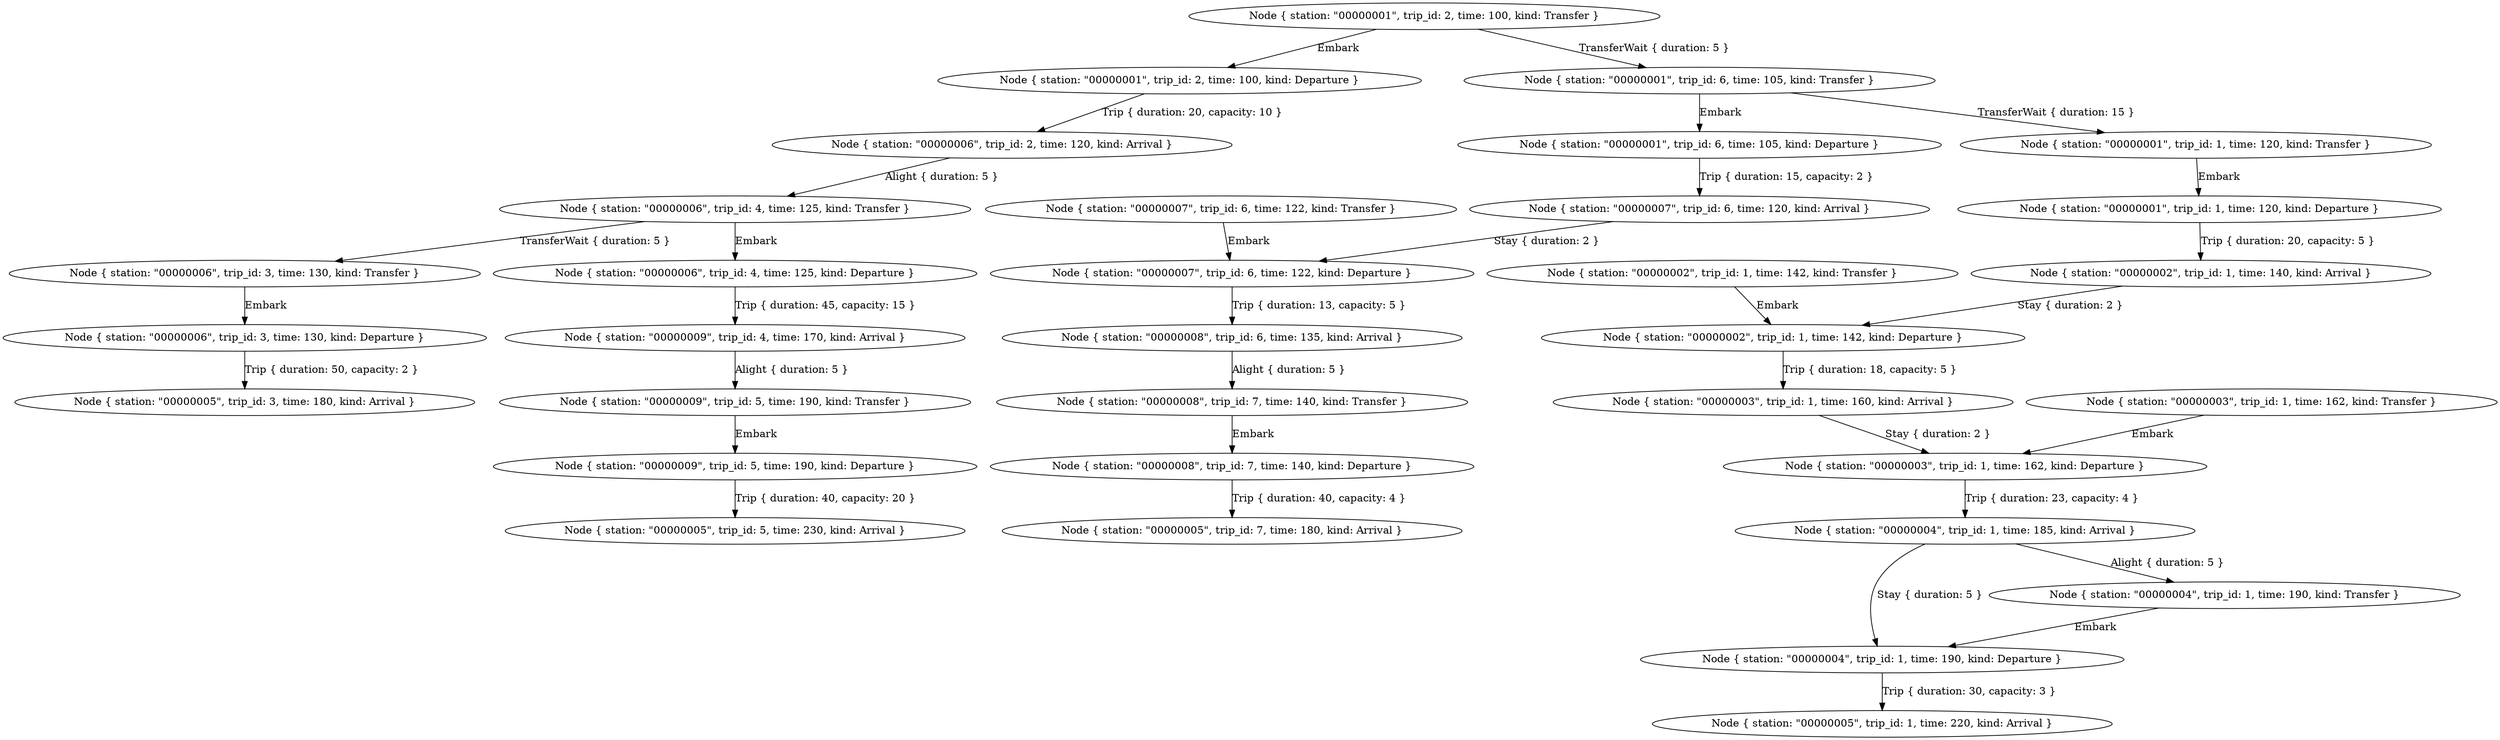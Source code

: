 digraph {
    0 [ label = "Node { station: \"00000005\", trip_id: 1, time: 220, kind: Arrival }" ]
    1 [ label = "Node { station: \"00000004\", trip_id: 1, time: 190, kind: Departure }" ]
    2 [ label = "Node { station: \"00000005\", trip_id: 5, time: 230, kind: Arrival }" ]
    3 [ label = "Node { station: \"00000009\", trip_id: 5, time: 190, kind: Departure }" ]
    4 [ label = "Node { station: \"00000003\", trip_id: 1, time: 160, kind: Arrival }" ]
    5 [ label = "Node { station: \"00000002\", trip_id: 1, time: 142, kind: Departure }" ]
    6 [ label = "Node { station: \"00000008\", trip_id: 6, time: 135, kind: Arrival }" ]
    7 [ label = "Node { station: \"00000007\", trip_id: 6, time: 122, kind: Departure }" ]
    8 [ label = "Node { station: \"00000004\", trip_id: 1, time: 185, kind: Arrival }" ]
    9 [ label = "Node { station: \"00000003\", trip_id: 1, time: 162, kind: Departure }" ]
    10 [ label = "Node { station: \"00000006\", trip_id: 2, time: 120, kind: Arrival }" ]
    11 [ label = "Node { station: \"00000001\", trip_id: 2, time: 100, kind: Departure }" ]
    12 [ label = "Node { station: \"00000005\", trip_id: 3, time: 180, kind: Arrival }" ]
    13 [ label = "Node { station: \"00000006\", trip_id: 3, time: 130, kind: Departure }" ]
    14 [ label = "Node { station: \"00000002\", trip_id: 1, time: 140, kind: Arrival }" ]
    15 [ label = "Node { station: \"00000001\", trip_id: 1, time: 120, kind: Departure }" ]
    16 [ label = "Node { station: \"00000009\", trip_id: 4, time: 170, kind: Arrival }" ]
    17 [ label = "Node { station: \"00000006\", trip_id: 4, time: 125, kind: Departure }" ]
    18 [ label = "Node { station: \"00000007\", trip_id: 6, time: 120, kind: Arrival }" ]
    19 [ label = "Node { station: \"00000001\", trip_id: 6, time: 105, kind: Departure }" ]
    20 [ label = "Node { station: \"00000005\", trip_id: 7, time: 180, kind: Arrival }" ]
    21 [ label = "Node { station: \"00000008\", trip_id: 7, time: 140, kind: Departure }" ]
    22 [ label = "Node { station: \"00000001\", trip_id: 2, time: 100, kind: Transfer }" ]
    23 [ label = "Node { station: \"00000001\", trip_id: 6, time: 105, kind: Transfer }" ]
    24 [ label = "Node { station: \"00000001\", trip_id: 1, time: 120, kind: Transfer }" ]
    25 [ label = "Node { station: \"00000008\", trip_id: 7, time: 140, kind: Transfer }" ]
    26 [ label = "Node { station: \"00000002\", trip_id: 1, time: 142, kind: Transfer }" ]
    27 [ label = "Node { station: \"00000007\", trip_id: 6, time: 122, kind: Transfer }" ]
    28 [ label = "Node { station: \"00000006\", trip_id: 3, time: 130, kind: Transfer }" ]
    29 [ label = "Node { station: \"00000006\", trip_id: 4, time: 125, kind: Transfer }" ]
    30 [ label = "Node { station: \"00000003\", trip_id: 1, time: 162, kind: Transfer }" ]
    31 [ label = "Node { station: \"00000004\", trip_id: 1, time: 190, kind: Transfer }" ]
    32 [ label = "Node { station: \"00000009\", trip_id: 5, time: 190, kind: Transfer }" ]
    1 -> 0 [ label = "Trip { duration: 30, capacity: 3 }" ]
    3 -> 2 [ label = "Trip { duration: 40, capacity: 20 }" ]
    5 -> 4 [ label = "Trip { duration: 18, capacity: 5 }" ]
    7 -> 6 [ label = "Trip { duration: 13, capacity: 5 }" ]
    9 -> 8 [ label = "Trip { duration: 23, capacity: 4 }" ]
    11 -> 10 [ label = "Trip { duration: 20, capacity: 10 }" ]
    13 -> 12 [ label = "Trip { duration: 50, capacity: 2 }" ]
    15 -> 14 [ label = "Trip { duration: 20, capacity: 5 }" ]
    17 -> 16 [ label = "Trip { duration: 45, capacity: 15 }" ]
    19 -> 18 [ label = "Trip { duration: 15, capacity: 2 }" ]
    21 -> 20 [ label = "Trip { duration: 40, capacity: 4 }" ]
    22 -> 11 [ label = "Embark" ]
    23 -> 19 [ label = "Embark" ]
    24 -> 15 [ label = "Embark" ]
    22 -> 23 [ label = "TransferWait { duration: 5 }" ]
    23 -> 24 [ label = "TransferWait { duration: 15 }" ]
    25 -> 21 [ label = "Embark" ]
    6 -> 25 [ label = "Alight { duration: 5 }" ]
    26 -> 5 [ label = "Embark" ]
    14 -> 5 [ label = "Stay { duration: 2 }" ]
    27 -> 7 [ label = "Embark" ]
    18 -> 7 [ label = "Stay { duration: 2 }" ]
    28 -> 13 [ label = "Embark" ]
    29 -> 17 [ label = "Embark" ]
    29 -> 28 [ label = "TransferWait { duration: 5 }" ]
    10 -> 29 [ label = "Alight { duration: 5 }" ]
    30 -> 9 [ label = "Embark" ]
    4 -> 9 [ label = "Stay { duration: 2 }" ]
    31 -> 1 [ label = "Embark" ]
    8 -> 1 [ label = "Stay { duration: 5 }" ]
    8 -> 31 [ label = "Alight { duration: 5 }" ]
    32 -> 3 [ label = "Embark" ]
    16 -> 32 [ label = "Alight { duration: 5 }" ]
}

